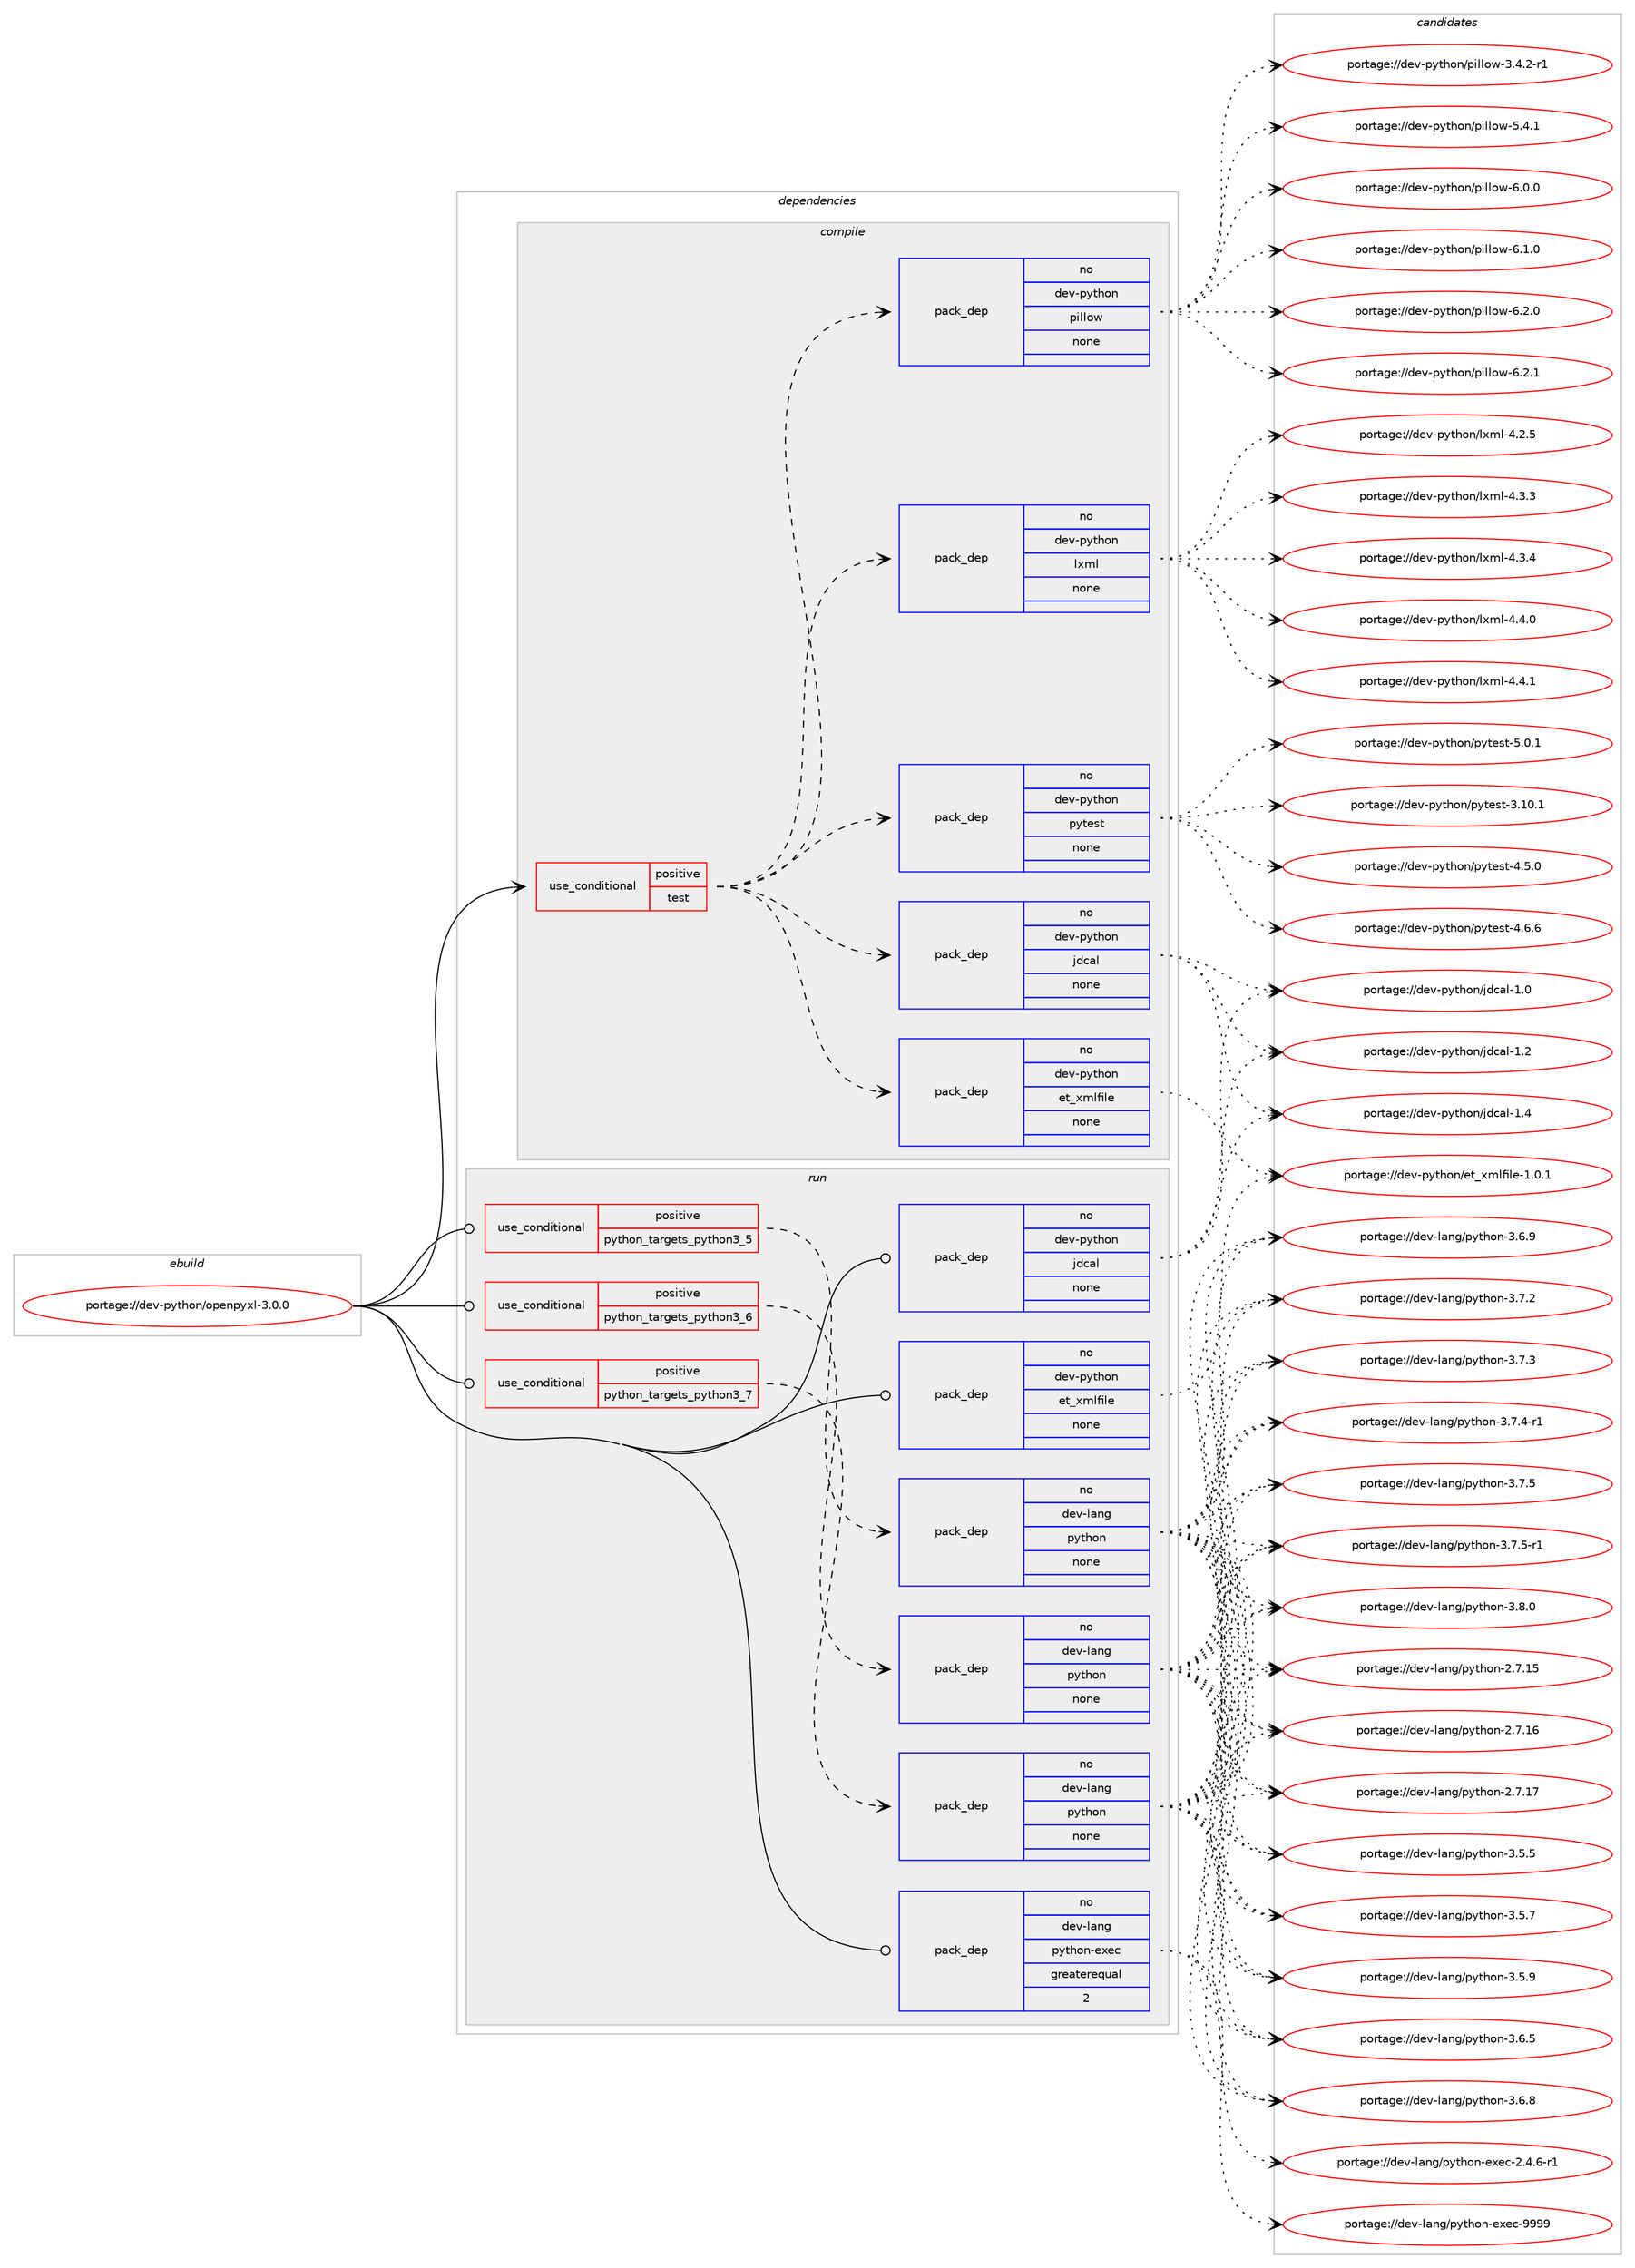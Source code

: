digraph prolog {

# *************
# Graph options
# *************

newrank=true;
concentrate=true;
compound=true;
graph [rankdir=LR,fontname=Helvetica,fontsize=10,ranksep=1.5];#, ranksep=2.5, nodesep=0.2];
edge  [arrowhead=vee];
node  [fontname=Helvetica,fontsize=10];

# **********
# The ebuild
# **********

subgraph cluster_leftcol {
color=gray;
rank=same;
label=<<i>ebuild</i>>;
id [label="portage://dev-python/openpyxl-3.0.0", color=red, width=4, href="../dev-python/openpyxl-3.0.0.svg"];
}

# ****************
# The dependencies
# ****************

subgraph cluster_midcol {
color=gray;
label=<<i>dependencies</i>>;
subgraph cluster_compile {
fillcolor="#eeeeee";
style=filled;
label=<<i>compile</i>>;
subgraph cond32845 {
dependency152847 [label=<<TABLE BORDER="0" CELLBORDER="1" CELLSPACING="0" CELLPADDING="4"><TR><TD ROWSPAN="3" CELLPADDING="10">use_conditional</TD></TR><TR><TD>positive</TD></TR><TR><TD>test</TD></TR></TABLE>>, shape=none, color=red];
subgraph pack116673 {
dependency152848 [label=<<TABLE BORDER="0" CELLBORDER="1" CELLSPACING="0" CELLPADDING="4" WIDTH="220"><TR><TD ROWSPAN="6" CELLPADDING="30">pack_dep</TD></TR><TR><TD WIDTH="110">no</TD></TR><TR><TD>dev-python</TD></TR><TR><TD>jdcal</TD></TR><TR><TD>none</TD></TR><TR><TD></TD></TR></TABLE>>, shape=none, color=blue];
}
dependency152847:e -> dependency152848:w [weight=20,style="dashed",arrowhead="vee"];
subgraph pack116674 {
dependency152849 [label=<<TABLE BORDER="0" CELLBORDER="1" CELLSPACING="0" CELLPADDING="4" WIDTH="220"><TR><TD ROWSPAN="6" CELLPADDING="30">pack_dep</TD></TR><TR><TD WIDTH="110">no</TD></TR><TR><TD>dev-python</TD></TR><TR><TD>et_xmlfile</TD></TR><TR><TD>none</TD></TR><TR><TD></TD></TR></TABLE>>, shape=none, color=blue];
}
dependency152847:e -> dependency152849:w [weight=20,style="dashed",arrowhead="vee"];
subgraph pack116675 {
dependency152850 [label=<<TABLE BORDER="0" CELLBORDER="1" CELLSPACING="0" CELLPADDING="4" WIDTH="220"><TR><TD ROWSPAN="6" CELLPADDING="30">pack_dep</TD></TR><TR><TD WIDTH="110">no</TD></TR><TR><TD>dev-python</TD></TR><TR><TD>pytest</TD></TR><TR><TD>none</TD></TR><TR><TD></TD></TR></TABLE>>, shape=none, color=blue];
}
dependency152847:e -> dependency152850:w [weight=20,style="dashed",arrowhead="vee"];
subgraph pack116676 {
dependency152851 [label=<<TABLE BORDER="0" CELLBORDER="1" CELLSPACING="0" CELLPADDING="4" WIDTH="220"><TR><TD ROWSPAN="6" CELLPADDING="30">pack_dep</TD></TR><TR><TD WIDTH="110">no</TD></TR><TR><TD>dev-python</TD></TR><TR><TD>lxml</TD></TR><TR><TD>none</TD></TR><TR><TD></TD></TR></TABLE>>, shape=none, color=blue];
}
dependency152847:e -> dependency152851:w [weight=20,style="dashed",arrowhead="vee"];
subgraph pack116677 {
dependency152852 [label=<<TABLE BORDER="0" CELLBORDER="1" CELLSPACING="0" CELLPADDING="4" WIDTH="220"><TR><TD ROWSPAN="6" CELLPADDING="30">pack_dep</TD></TR><TR><TD WIDTH="110">no</TD></TR><TR><TD>dev-python</TD></TR><TR><TD>pillow</TD></TR><TR><TD>none</TD></TR><TR><TD></TD></TR></TABLE>>, shape=none, color=blue];
}
dependency152847:e -> dependency152852:w [weight=20,style="dashed",arrowhead="vee"];
}
id:e -> dependency152847:w [weight=20,style="solid",arrowhead="vee"];
}
subgraph cluster_compileandrun {
fillcolor="#eeeeee";
style=filled;
label=<<i>compile and run</i>>;
}
subgraph cluster_run {
fillcolor="#eeeeee";
style=filled;
label=<<i>run</i>>;
subgraph cond32846 {
dependency152853 [label=<<TABLE BORDER="0" CELLBORDER="1" CELLSPACING="0" CELLPADDING="4"><TR><TD ROWSPAN="3" CELLPADDING="10">use_conditional</TD></TR><TR><TD>positive</TD></TR><TR><TD>python_targets_python3_5</TD></TR></TABLE>>, shape=none, color=red];
subgraph pack116678 {
dependency152854 [label=<<TABLE BORDER="0" CELLBORDER="1" CELLSPACING="0" CELLPADDING="4" WIDTH="220"><TR><TD ROWSPAN="6" CELLPADDING="30">pack_dep</TD></TR><TR><TD WIDTH="110">no</TD></TR><TR><TD>dev-lang</TD></TR><TR><TD>python</TD></TR><TR><TD>none</TD></TR><TR><TD></TD></TR></TABLE>>, shape=none, color=blue];
}
dependency152853:e -> dependency152854:w [weight=20,style="dashed",arrowhead="vee"];
}
id:e -> dependency152853:w [weight=20,style="solid",arrowhead="odot"];
subgraph cond32847 {
dependency152855 [label=<<TABLE BORDER="0" CELLBORDER="1" CELLSPACING="0" CELLPADDING="4"><TR><TD ROWSPAN="3" CELLPADDING="10">use_conditional</TD></TR><TR><TD>positive</TD></TR><TR><TD>python_targets_python3_6</TD></TR></TABLE>>, shape=none, color=red];
subgraph pack116679 {
dependency152856 [label=<<TABLE BORDER="0" CELLBORDER="1" CELLSPACING="0" CELLPADDING="4" WIDTH="220"><TR><TD ROWSPAN="6" CELLPADDING="30">pack_dep</TD></TR><TR><TD WIDTH="110">no</TD></TR><TR><TD>dev-lang</TD></TR><TR><TD>python</TD></TR><TR><TD>none</TD></TR><TR><TD></TD></TR></TABLE>>, shape=none, color=blue];
}
dependency152855:e -> dependency152856:w [weight=20,style="dashed",arrowhead="vee"];
}
id:e -> dependency152855:w [weight=20,style="solid",arrowhead="odot"];
subgraph cond32848 {
dependency152857 [label=<<TABLE BORDER="0" CELLBORDER="1" CELLSPACING="0" CELLPADDING="4"><TR><TD ROWSPAN="3" CELLPADDING="10">use_conditional</TD></TR><TR><TD>positive</TD></TR><TR><TD>python_targets_python3_7</TD></TR></TABLE>>, shape=none, color=red];
subgraph pack116680 {
dependency152858 [label=<<TABLE BORDER="0" CELLBORDER="1" CELLSPACING="0" CELLPADDING="4" WIDTH="220"><TR><TD ROWSPAN="6" CELLPADDING="30">pack_dep</TD></TR><TR><TD WIDTH="110">no</TD></TR><TR><TD>dev-lang</TD></TR><TR><TD>python</TD></TR><TR><TD>none</TD></TR><TR><TD></TD></TR></TABLE>>, shape=none, color=blue];
}
dependency152857:e -> dependency152858:w [weight=20,style="dashed",arrowhead="vee"];
}
id:e -> dependency152857:w [weight=20,style="solid",arrowhead="odot"];
subgraph pack116681 {
dependency152859 [label=<<TABLE BORDER="0" CELLBORDER="1" CELLSPACING="0" CELLPADDING="4" WIDTH="220"><TR><TD ROWSPAN="6" CELLPADDING="30">pack_dep</TD></TR><TR><TD WIDTH="110">no</TD></TR><TR><TD>dev-lang</TD></TR><TR><TD>python-exec</TD></TR><TR><TD>greaterequal</TD></TR><TR><TD>2</TD></TR></TABLE>>, shape=none, color=blue];
}
id:e -> dependency152859:w [weight=20,style="solid",arrowhead="odot"];
subgraph pack116682 {
dependency152860 [label=<<TABLE BORDER="0" CELLBORDER="1" CELLSPACING="0" CELLPADDING="4" WIDTH="220"><TR><TD ROWSPAN="6" CELLPADDING="30">pack_dep</TD></TR><TR><TD WIDTH="110">no</TD></TR><TR><TD>dev-python</TD></TR><TR><TD>et_xmlfile</TD></TR><TR><TD>none</TD></TR><TR><TD></TD></TR></TABLE>>, shape=none, color=blue];
}
id:e -> dependency152860:w [weight=20,style="solid",arrowhead="odot"];
subgraph pack116683 {
dependency152861 [label=<<TABLE BORDER="0" CELLBORDER="1" CELLSPACING="0" CELLPADDING="4" WIDTH="220"><TR><TD ROWSPAN="6" CELLPADDING="30">pack_dep</TD></TR><TR><TD WIDTH="110">no</TD></TR><TR><TD>dev-python</TD></TR><TR><TD>jdcal</TD></TR><TR><TD>none</TD></TR><TR><TD></TD></TR></TABLE>>, shape=none, color=blue];
}
id:e -> dependency152861:w [weight=20,style="solid",arrowhead="odot"];
}
}

# **************
# The candidates
# **************

subgraph cluster_choices {
rank=same;
color=gray;
label=<<i>candidates</i>>;

subgraph choice116673 {
color=black;
nodesep=1;
choiceportage1001011184511212111610411111047106100999710845494648 [label="portage://dev-python/jdcal-1.0", color=red, width=4,href="../dev-python/jdcal-1.0.svg"];
choiceportage1001011184511212111610411111047106100999710845494650 [label="portage://dev-python/jdcal-1.2", color=red, width=4,href="../dev-python/jdcal-1.2.svg"];
choiceportage1001011184511212111610411111047106100999710845494652 [label="portage://dev-python/jdcal-1.4", color=red, width=4,href="../dev-python/jdcal-1.4.svg"];
dependency152848:e -> choiceportage1001011184511212111610411111047106100999710845494648:w [style=dotted,weight="100"];
dependency152848:e -> choiceportage1001011184511212111610411111047106100999710845494650:w [style=dotted,weight="100"];
dependency152848:e -> choiceportage1001011184511212111610411111047106100999710845494652:w [style=dotted,weight="100"];
}
subgraph choice116674 {
color=black;
nodesep=1;
choiceportage100101118451121211161041111104710111695120109108102105108101454946484649 [label="portage://dev-python/et_xmlfile-1.0.1", color=red, width=4,href="../dev-python/et_xmlfile-1.0.1.svg"];
dependency152849:e -> choiceportage100101118451121211161041111104710111695120109108102105108101454946484649:w [style=dotted,weight="100"];
}
subgraph choice116675 {
color=black;
nodesep=1;
choiceportage100101118451121211161041111104711212111610111511645514649484649 [label="portage://dev-python/pytest-3.10.1", color=red, width=4,href="../dev-python/pytest-3.10.1.svg"];
choiceportage1001011184511212111610411111047112121116101115116455246534648 [label="portage://dev-python/pytest-4.5.0", color=red, width=4,href="../dev-python/pytest-4.5.0.svg"];
choiceportage1001011184511212111610411111047112121116101115116455246544654 [label="portage://dev-python/pytest-4.6.6", color=red, width=4,href="../dev-python/pytest-4.6.6.svg"];
choiceportage1001011184511212111610411111047112121116101115116455346484649 [label="portage://dev-python/pytest-5.0.1", color=red, width=4,href="../dev-python/pytest-5.0.1.svg"];
dependency152850:e -> choiceportage100101118451121211161041111104711212111610111511645514649484649:w [style=dotted,weight="100"];
dependency152850:e -> choiceportage1001011184511212111610411111047112121116101115116455246534648:w [style=dotted,weight="100"];
dependency152850:e -> choiceportage1001011184511212111610411111047112121116101115116455246544654:w [style=dotted,weight="100"];
dependency152850:e -> choiceportage1001011184511212111610411111047112121116101115116455346484649:w [style=dotted,weight="100"];
}
subgraph choice116676 {
color=black;
nodesep=1;
choiceportage1001011184511212111610411111047108120109108455246504653 [label="portage://dev-python/lxml-4.2.5", color=red, width=4,href="../dev-python/lxml-4.2.5.svg"];
choiceportage1001011184511212111610411111047108120109108455246514651 [label="portage://dev-python/lxml-4.3.3", color=red, width=4,href="../dev-python/lxml-4.3.3.svg"];
choiceportage1001011184511212111610411111047108120109108455246514652 [label="portage://dev-python/lxml-4.3.4", color=red, width=4,href="../dev-python/lxml-4.3.4.svg"];
choiceportage1001011184511212111610411111047108120109108455246524648 [label="portage://dev-python/lxml-4.4.0", color=red, width=4,href="../dev-python/lxml-4.4.0.svg"];
choiceportage1001011184511212111610411111047108120109108455246524649 [label="portage://dev-python/lxml-4.4.1", color=red, width=4,href="../dev-python/lxml-4.4.1.svg"];
dependency152851:e -> choiceportage1001011184511212111610411111047108120109108455246504653:w [style=dotted,weight="100"];
dependency152851:e -> choiceportage1001011184511212111610411111047108120109108455246514651:w [style=dotted,weight="100"];
dependency152851:e -> choiceportage1001011184511212111610411111047108120109108455246514652:w [style=dotted,weight="100"];
dependency152851:e -> choiceportage1001011184511212111610411111047108120109108455246524648:w [style=dotted,weight="100"];
dependency152851:e -> choiceportage1001011184511212111610411111047108120109108455246524649:w [style=dotted,weight="100"];
}
subgraph choice116677 {
color=black;
nodesep=1;
choiceportage10010111845112121116104111110471121051081081111194551465246504511449 [label="portage://dev-python/pillow-3.4.2-r1", color=red, width=4,href="../dev-python/pillow-3.4.2-r1.svg"];
choiceportage1001011184511212111610411111047112105108108111119455346524649 [label="portage://dev-python/pillow-5.4.1", color=red, width=4,href="../dev-python/pillow-5.4.1.svg"];
choiceportage1001011184511212111610411111047112105108108111119455446484648 [label="portage://dev-python/pillow-6.0.0", color=red, width=4,href="../dev-python/pillow-6.0.0.svg"];
choiceportage1001011184511212111610411111047112105108108111119455446494648 [label="portage://dev-python/pillow-6.1.0", color=red, width=4,href="../dev-python/pillow-6.1.0.svg"];
choiceportage1001011184511212111610411111047112105108108111119455446504648 [label="portage://dev-python/pillow-6.2.0", color=red, width=4,href="../dev-python/pillow-6.2.0.svg"];
choiceportage1001011184511212111610411111047112105108108111119455446504649 [label="portage://dev-python/pillow-6.2.1", color=red, width=4,href="../dev-python/pillow-6.2.1.svg"];
dependency152852:e -> choiceportage10010111845112121116104111110471121051081081111194551465246504511449:w [style=dotted,weight="100"];
dependency152852:e -> choiceportage1001011184511212111610411111047112105108108111119455346524649:w [style=dotted,weight="100"];
dependency152852:e -> choiceportage1001011184511212111610411111047112105108108111119455446484648:w [style=dotted,weight="100"];
dependency152852:e -> choiceportage1001011184511212111610411111047112105108108111119455446494648:w [style=dotted,weight="100"];
dependency152852:e -> choiceportage1001011184511212111610411111047112105108108111119455446504648:w [style=dotted,weight="100"];
dependency152852:e -> choiceportage1001011184511212111610411111047112105108108111119455446504649:w [style=dotted,weight="100"];
}
subgraph choice116678 {
color=black;
nodesep=1;
choiceportage10010111845108971101034711212111610411111045504655464953 [label="portage://dev-lang/python-2.7.15", color=red, width=4,href="../dev-lang/python-2.7.15.svg"];
choiceportage10010111845108971101034711212111610411111045504655464954 [label="portage://dev-lang/python-2.7.16", color=red, width=4,href="../dev-lang/python-2.7.16.svg"];
choiceportage10010111845108971101034711212111610411111045504655464955 [label="portage://dev-lang/python-2.7.17", color=red, width=4,href="../dev-lang/python-2.7.17.svg"];
choiceportage100101118451089711010347112121116104111110455146534653 [label="portage://dev-lang/python-3.5.5", color=red, width=4,href="../dev-lang/python-3.5.5.svg"];
choiceportage100101118451089711010347112121116104111110455146534655 [label="portage://dev-lang/python-3.5.7", color=red, width=4,href="../dev-lang/python-3.5.7.svg"];
choiceportage100101118451089711010347112121116104111110455146534657 [label="portage://dev-lang/python-3.5.9", color=red, width=4,href="../dev-lang/python-3.5.9.svg"];
choiceportage100101118451089711010347112121116104111110455146544653 [label="portage://dev-lang/python-3.6.5", color=red, width=4,href="../dev-lang/python-3.6.5.svg"];
choiceportage100101118451089711010347112121116104111110455146544656 [label="portage://dev-lang/python-3.6.8", color=red, width=4,href="../dev-lang/python-3.6.8.svg"];
choiceportage100101118451089711010347112121116104111110455146544657 [label="portage://dev-lang/python-3.6.9", color=red, width=4,href="../dev-lang/python-3.6.9.svg"];
choiceportage100101118451089711010347112121116104111110455146554650 [label="portage://dev-lang/python-3.7.2", color=red, width=4,href="../dev-lang/python-3.7.2.svg"];
choiceportage100101118451089711010347112121116104111110455146554651 [label="portage://dev-lang/python-3.7.3", color=red, width=4,href="../dev-lang/python-3.7.3.svg"];
choiceportage1001011184510897110103471121211161041111104551465546524511449 [label="portage://dev-lang/python-3.7.4-r1", color=red, width=4,href="../dev-lang/python-3.7.4-r1.svg"];
choiceportage100101118451089711010347112121116104111110455146554653 [label="portage://dev-lang/python-3.7.5", color=red, width=4,href="../dev-lang/python-3.7.5.svg"];
choiceportage1001011184510897110103471121211161041111104551465546534511449 [label="portage://dev-lang/python-3.7.5-r1", color=red, width=4,href="../dev-lang/python-3.7.5-r1.svg"];
choiceportage100101118451089711010347112121116104111110455146564648 [label="portage://dev-lang/python-3.8.0", color=red, width=4,href="../dev-lang/python-3.8.0.svg"];
dependency152854:e -> choiceportage10010111845108971101034711212111610411111045504655464953:w [style=dotted,weight="100"];
dependency152854:e -> choiceportage10010111845108971101034711212111610411111045504655464954:w [style=dotted,weight="100"];
dependency152854:e -> choiceportage10010111845108971101034711212111610411111045504655464955:w [style=dotted,weight="100"];
dependency152854:e -> choiceportage100101118451089711010347112121116104111110455146534653:w [style=dotted,weight="100"];
dependency152854:e -> choiceportage100101118451089711010347112121116104111110455146534655:w [style=dotted,weight="100"];
dependency152854:e -> choiceportage100101118451089711010347112121116104111110455146534657:w [style=dotted,weight="100"];
dependency152854:e -> choiceportage100101118451089711010347112121116104111110455146544653:w [style=dotted,weight="100"];
dependency152854:e -> choiceportage100101118451089711010347112121116104111110455146544656:w [style=dotted,weight="100"];
dependency152854:e -> choiceportage100101118451089711010347112121116104111110455146544657:w [style=dotted,weight="100"];
dependency152854:e -> choiceportage100101118451089711010347112121116104111110455146554650:w [style=dotted,weight="100"];
dependency152854:e -> choiceportage100101118451089711010347112121116104111110455146554651:w [style=dotted,weight="100"];
dependency152854:e -> choiceportage1001011184510897110103471121211161041111104551465546524511449:w [style=dotted,weight="100"];
dependency152854:e -> choiceportage100101118451089711010347112121116104111110455146554653:w [style=dotted,weight="100"];
dependency152854:e -> choiceportage1001011184510897110103471121211161041111104551465546534511449:w [style=dotted,weight="100"];
dependency152854:e -> choiceportage100101118451089711010347112121116104111110455146564648:w [style=dotted,weight="100"];
}
subgraph choice116679 {
color=black;
nodesep=1;
choiceportage10010111845108971101034711212111610411111045504655464953 [label="portage://dev-lang/python-2.7.15", color=red, width=4,href="../dev-lang/python-2.7.15.svg"];
choiceportage10010111845108971101034711212111610411111045504655464954 [label="portage://dev-lang/python-2.7.16", color=red, width=4,href="../dev-lang/python-2.7.16.svg"];
choiceportage10010111845108971101034711212111610411111045504655464955 [label="portage://dev-lang/python-2.7.17", color=red, width=4,href="../dev-lang/python-2.7.17.svg"];
choiceportage100101118451089711010347112121116104111110455146534653 [label="portage://dev-lang/python-3.5.5", color=red, width=4,href="../dev-lang/python-3.5.5.svg"];
choiceportage100101118451089711010347112121116104111110455146534655 [label="portage://dev-lang/python-3.5.7", color=red, width=4,href="../dev-lang/python-3.5.7.svg"];
choiceportage100101118451089711010347112121116104111110455146534657 [label="portage://dev-lang/python-3.5.9", color=red, width=4,href="../dev-lang/python-3.5.9.svg"];
choiceportage100101118451089711010347112121116104111110455146544653 [label="portage://dev-lang/python-3.6.5", color=red, width=4,href="../dev-lang/python-3.6.5.svg"];
choiceportage100101118451089711010347112121116104111110455146544656 [label="portage://dev-lang/python-3.6.8", color=red, width=4,href="../dev-lang/python-3.6.8.svg"];
choiceportage100101118451089711010347112121116104111110455146544657 [label="portage://dev-lang/python-3.6.9", color=red, width=4,href="../dev-lang/python-3.6.9.svg"];
choiceportage100101118451089711010347112121116104111110455146554650 [label="portage://dev-lang/python-3.7.2", color=red, width=4,href="../dev-lang/python-3.7.2.svg"];
choiceportage100101118451089711010347112121116104111110455146554651 [label="portage://dev-lang/python-3.7.3", color=red, width=4,href="../dev-lang/python-3.7.3.svg"];
choiceportage1001011184510897110103471121211161041111104551465546524511449 [label="portage://dev-lang/python-3.7.4-r1", color=red, width=4,href="../dev-lang/python-3.7.4-r1.svg"];
choiceportage100101118451089711010347112121116104111110455146554653 [label="portage://dev-lang/python-3.7.5", color=red, width=4,href="../dev-lang/python-3.7.5.svg"];
choiceportage1001011184510897110103471121211161041111104551465546534511449 [label="portage://dev-lang/python-3.7.5-r1", color=red, width=4,href="../dev-lang/python-3.7.5-r1.svg"];
choiceportage100101118451089711010347112121116104111110455146564648 [label="portage://dev-lang/python-3.8.0", color=red, width=4,href="../dev-lang/python-3.8.0.svg"];
dependency152856:e -> choiceportage10010111845108971101034711212111610411111045504655464953:w [style=dotted,weight="100"];
dependency152856:e -> choiceportage10010111845108971101034711212111610411111045504655464954:w [style=dotted,weight="100"];
dependency152856:e -> choiceportage10010111845108971101034711212111610411111045504655464955:w [style=dotted,weight="100"];
dependency152856:e -> choiceportage100101118451089711010347112121116104111110455146534653:w [style=dotted,weight="100"];
dependency152856:e -> choiceportage100101118451089711010347112121116104111110455146534655:w [style=dotted,weight="100"];
dependency152856:e -> choiceportage100101118451089711010347112121116104111110455146534657:w [style=dotted,weight="100"];
dependency152856:e -> choiceportage100101118451089711010347112121116104111110455146544653:w [style=dotted,weight="100"];
dependency152856:e -> choiceportage100101118451089711010347112121116104111110455146544656:w [style=dotted,weight="100"];
dependency152856:e -> choiceportage100101118451089711010347112121116104111110455146544657:w [style=dotted,weight="100"];
dependency152856:e -> choiceportage100101118451089711010347112121116104111110455146554650:w [style=dotted,weight="100"];
dependency152856:e -> choiceportage100101118451089711010347112121116104111110455146554651:w [style=dotted,weight="100"];
dependency152856:e -> choiceportage1001011184510897110103471121211161041111104551465546524511449:w [style=dotted,weight="100"];
dependency152856:e -> choiceportage100101118451089711010347112121116104111110455146554653:w [style=dotted,weight="100"];
dependency152856:e -> choiceportage1001011184510897110103471121211161041111104551465546534511449:w [style=dotted,weight="100"];
dependency152856:e -> choiceportage100101118451089711010347112121116104111110455146564648:w [style=dotted,weight="100"];
}
subgraph choice116680 {
color=black;
nodesep=1;
choiceportage10010111845108971101034711212111610411111045504655464953 [label="portage://dev-lang/python-2.7.15", color=red, width=4,href="../dev-lang/python-2.7.15.svg"];
choiceportage10010111845108971101034711212111610411111045504655464954 [label="portage://dev-lang/python-2.7.16", color=red, width=4,href="../dev-lang/python-2.7.16.svg"];
choiceportage10010111845108971101034711212111610411111045504655464955 [label="portage://dev-lang/python-2.7.17", color=red, width=4,href="../dev-lang/python-2.7.17.svg"];
choiceportage100101118451089711010347112121116104111110455146534653 [label="portage://dev-lang/python-3.5.5", color=red, width=4,href="../dev-lang/python-3.5.5.svg"];
choiceportage100101118451089711010347112121116104111110455146534655 [label="portage://dev-lang/python-3.5.7", color=red, width=4,href="../dev-lang/python-3.5.7.svg"];
choiceportage100101118451089711010347112121116104111110455146534657 [label="portage://dev-lang/python-3.5.9", color=red, width=4,href="../dev-lang/python-3.5.9.svg"];
choiceportage100101118451089711010347112121116104111110455146544653 [label="portage://dev-lang/python-3.6.5", color=red, width=4,href="../dev-lang/python-3.6.5.svg"];
choiceportage100101118451089711010347112121116104111110455146544656 [label="portage://dev-lang/python-3.6.8", color=red, width=4,href="../dev-lang/python-3.6.8.svg"];
choiceportage100101118451089711010347112121116104111110455146544657 [label="portage://dev-lang/python-3.6.9", color=red, width=4,href="../dev-lang/python-3.6.9.svg"];
choiceportage100101118451089711010347112121116104111110455146554650 [label="portage://dev-lang/python-3.7.2", color=red, width=4,href="../dev-lang/python-3.7.2.svg"];
choiceportage100101118451089711010347112121116104111110455146554651 [label="portage://dev-lang/python-3.7.3", color=red, width=4,href="../dev-lang/python-3.7.3.svg"];
choiceportage1001011184510897110103471121211161041111104551465546524511449 [label="portage://dev-lang/python-3.7.4-r1", color=red, width=4,href="../dev-lang/python-3.7.4-r1.svg"];
choiceportage100101118451089711010347112121116104111110455146554653 [label="portage://dev-lang/python-3.7.5", color=red, width=4,href="../dev-lang/python-3.7.5.svg"];
choiceportage1001011184510897110103471121211161041111104551465546534511449 [label="portage://dev-lang/python-3.7.5-r1", color=red, width=4,href="../dev-lang/python-3.7.5-r1.svg"];
choiceportage100101118451089711010347112121116104111110455146564648 [label="portage://dev-lang/python-3.8.0", color=red, width=4,href="../dev-lang/python-3.8.0.svg"];
dependency152858:e -> choiceportage10010111845108971101034711212111610411111045504655464953:w [style=dotted,weight="100"];
dependency152858:e -> choiceportage10010111845108971101034711212111610411111045504655464954:w [style=dotted,weight="100"];
dependency152858:e -> choiceportage10010111845108971101034711212111610411111045504655464955:w [style=dotted,weight="100"];
dependency152858:e -> choiceportage100101118451089711010347112121116104111110455146534653:w [style=dotted,weight="100"];
dependency152858:e -> choiceportage100101118451089711010347112121116104111110455146534655:w [style=dotted,weight="100"];
dependency152858:e -> choiceportage100101118451089711010347112121116104111110455146534657:w [style=dotted,weight="100"];
dependency152858:e -> choiceportage100101118451089711010347112121116104111110455146544653:w [style=dotted,weight="100"];
dependency152858:e -> choiceportage100101118451089711010347112121116104111110455146544656:w [style=dotted,weight="100"];
dependency152858:e -> choiceportage100101118451089711010347112121116104111110455146544657:w [style=dotted,weight="100"];
dependency152858:e -> choiceportage100101118451089711010347112121116104111110455146554650:w [style=dotted,weight="100"];
dependency152858:e -> choiceportage100101118451089711010347112121116104111110455146554651:w [style=dotted,weight="100"];
dependency152858:e -> choiceportage1001011184510897110103471121211161041111104551465546524511449:w [style=dotted,weight="100"];
dependency152858:e -> choiceportage100101118451089711010347112121116104111110455146554653:w [style=dotted,weight="100"];
dependency152858:e -> choiceportage1001011184510897110103471121211161041111104551465546534511449:w [style=dotted,weight="100"];
dependency152858:e -> choiceportage100101118451089711010347112121116104111110455146564648:w [style=dotted,weight="100"];
}
subgraph choice116681 {
color=black;
nodesep=1;
choiceportage10010111845108971101034711212111610411111045101120101994550465246544511449 [label="portage://dev-lang/python-exec-2.4.6-r1", color=red, width=4,href="../dev-lang/python-exec-2.4.6-r1.svg"];
choiceportage10010111845108971101034711212111610411111045101120101994557575757 [label="portage://dev-lang/python-exec-9999", color=red, width=4,href="../dev-lang/python-exec-9999.svg"];
dependency152859:e -> choiceportage10010111845108971101034711212111610411111045101120101994550465246544511449:w [style=dotted,weight="100"];
dependency152859:e -> choiceportage10010111845108971101034711212111610411111045101120101994557575757:w [style=dotted,weight="100"];
}
subgraph choice116682 {
color=black;
nodesep=1;
choiceportage100101118451121211161041111104710111695120109108102105108101454946484649 [label="portage://dev-python/et_xmlfile-1.0.1", color=red, width=4,href="../dev-python/et_xmlfile-1.0.1.svg"];
dependency152860:e -> choiceportage100101118451121211161041111104710111695120109108102105108101454946484649:w [style=dotted,weight="100"];
}
subgraph choice116683 {
color=black;
nodesep=1;
choiceportage1001011184511212111610411111047106100999710845494648 [label="portage://dev-python/jdcal-1.0", color=red, width=4,href="../dev-python/jdcal-1.0.svg"];
choiceportage1001011184511212111610411111047106100999710845494650 [label="portage://dev-python/jdcal-1.2", color=red, width=4,href="../dev-python/jdcal-1.2.svg"];
choiceportage1001011184511212111610411111047106100999710845494652 [label="portage://dev-python/jdcal-1.4", color=red, width=4,href="../dev-python/jdcal-1.4.svg"];
dependency152861:e -> choiceportage1001011184511212111610411111047106100999710845494648:w [style=dotted,weight="100"];
dependency152861:e -> choiceportage1001011184511212111610411111047106100999710845494650:w [style=dotted,weight="100"];
dependency152861:e -> choiceportage1001011184511212111610411111047106100999710845494652:w [style=dotted,weight="100"];
}
}

}
